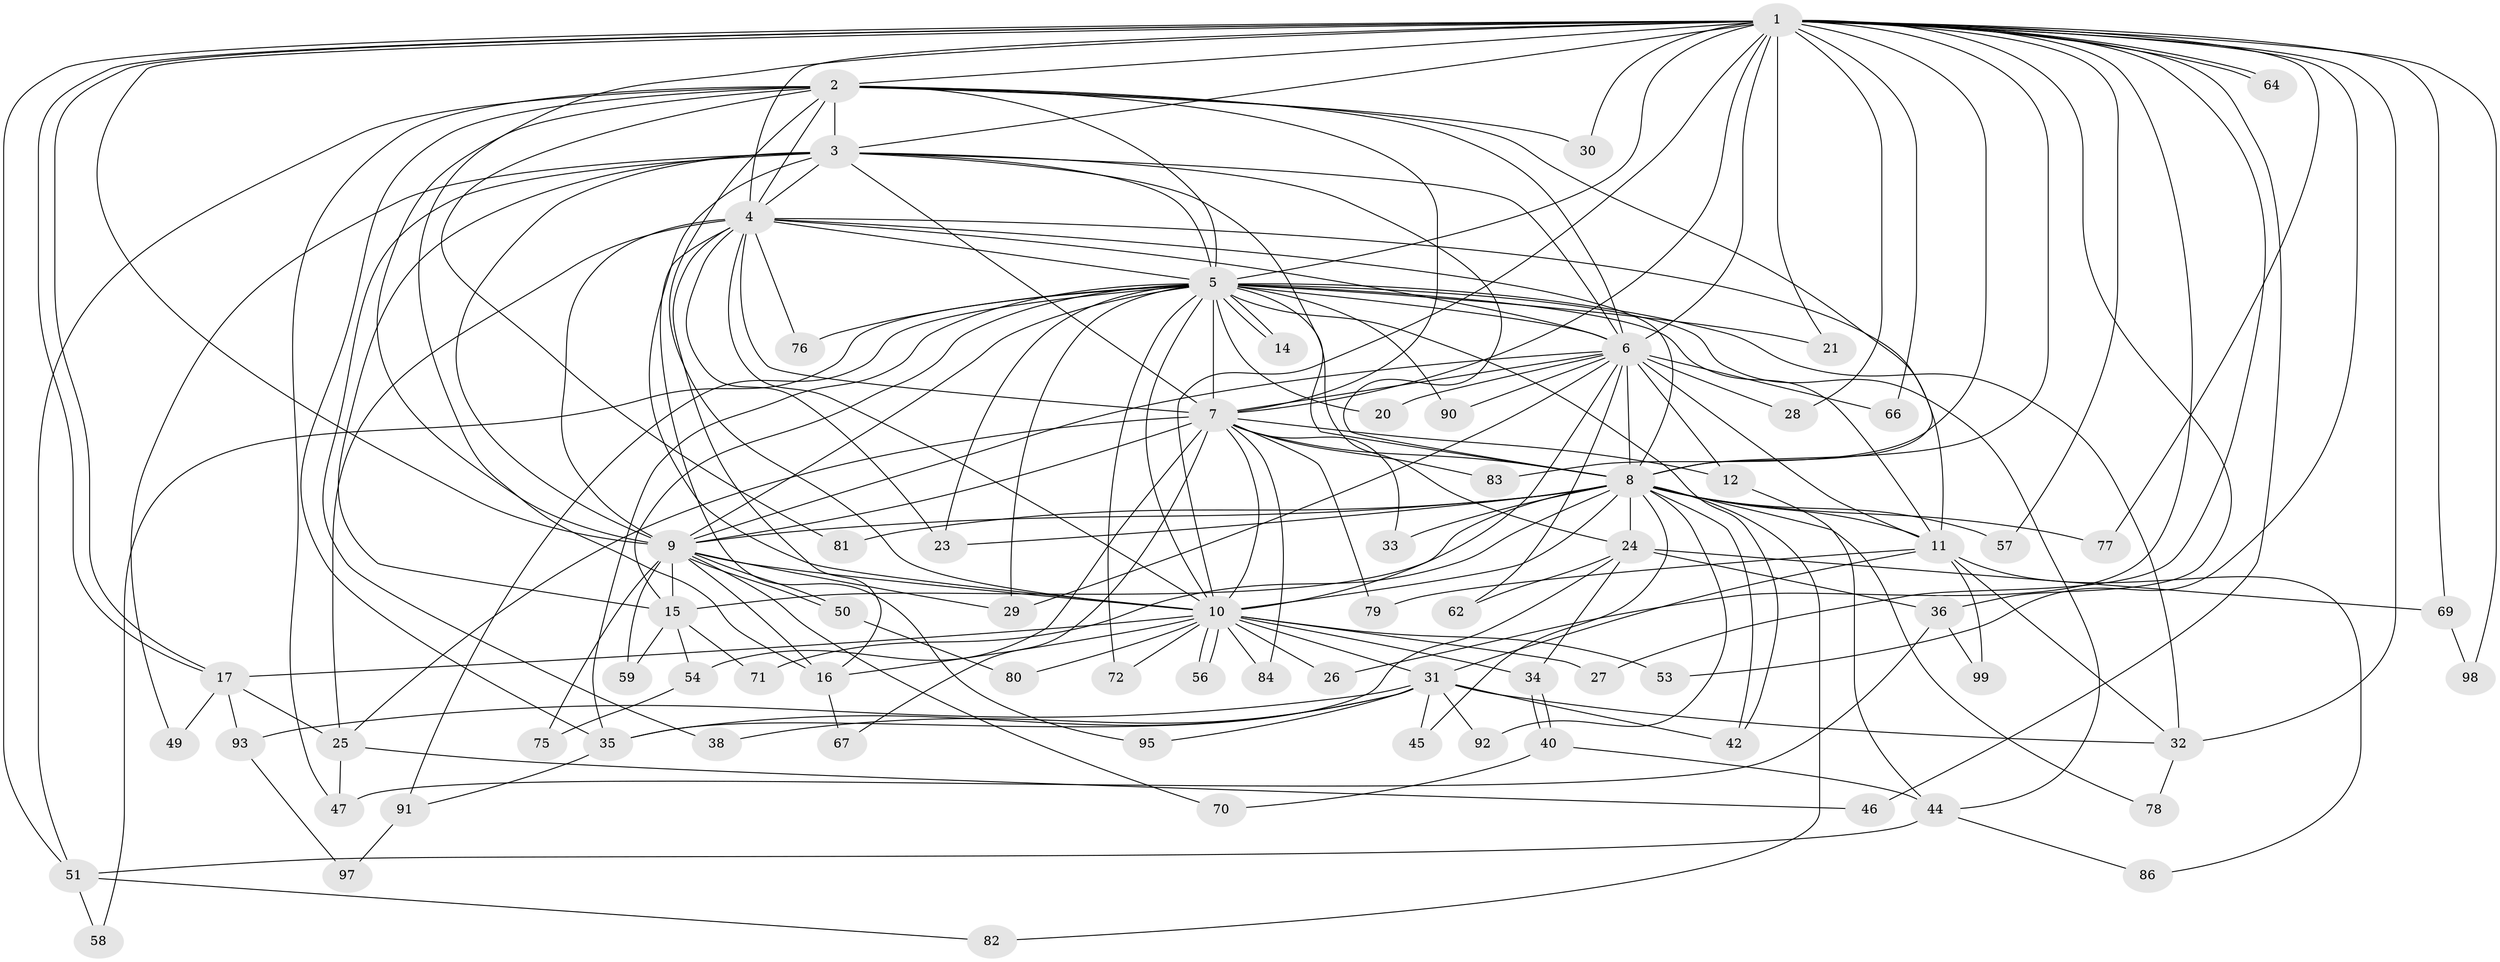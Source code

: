 // original degree distribution, {33: 0.01, 15: 0.01, 14: 0.01, 17: 0.03, 27: 0.01, 24: 0.01, 18: 0.01, 21: 0.01, 8: 0.01, 3: 0.19, 2: 0.57, 6: 0.02, 5: 0.04, 7: 0.01, 9: 0.01, 4: 0.05}
// Generated by graph-tools (version 1.1) at 2025/11/02/21/25 10:11:08]
// undirected, 75 vertices, 193 edges
graph export_dot {
graph [start="1"]
  node [color=gray90,style=filled];
  1 [super="+65"];
  2 [super="+94"];
  3 [super="+74"];
  4 [super="+61"];
  5 [super="+19"];
  6 [super="+52"];
  7 [super="+48"];
  8 [super="+96"];
  9 [super="+85"];
  10 [super="+13"];
  11 [super="+63"];
  12;
  14;
  15 [super="+41"];
  16 [super="+22"];
  17 [super="+18"];
  20;
  21;
  23 [super="+60"];
  24 [super="+88"];
  25 [super="+87"];
  26;
  27;
  28;
  29 [super="+55"];
  30 [super="+89"];
  31 [super="+39"];
  32 [super="+73"];
  33;
  34;
  35 [super="+37"];
  36;
  38;
  40;
  42 [super="+43"];
  44 [super="+100"];
  45;
  46;
  47;
  49;
  50;
  51 [super="+68"];
  53;
  54;
  56;
  57;
  58;
  59;
  62;
  64;
  66;
  67;
  69;
  70;
  71;
  72;
  75;
  76;
  77;
  78;
  79;
  80;
  81;
  82;
  83;
  84;
  86;
  90;
  91;
  92;
  93;
  95;
  97;
  98;
  99;
  1 -- 2;
  1 -- 3;
  1 -- 4 [weight=2];
  1 -- 5;
  1 -- 6 [weight=2];
  1 -- 7 [weight=2];
  1 -- 8;
  1 -- 9;
  1 -- 10;
  1 -- 16;
  1 -- 17;
  1 -- 17;
  1 -- 21;
  1 -- 26;
  1 -- 27;
  1 -- 28;
  1 -- 30;
  1 -- 32;
  1 -- 36;
  1 -- 46;
  1 -- 51;
  1 -- 53;
  1 -- 57;
  1 -- 64;
  1 -- 64;
  1 -- 66;
  1 -- 69;
  1 -- 77;
  1 -- 83;
  1 -- 98;
  2 -- 3;
  2 -- 4;
  2 -- 5;
  2 -- 6;
  2 -- 7;
  2 -- 8;
  2 -- 9;
  2 -- 10;
  2 -- 30 [weight=2];
  2 -- 35;
  2 -- 81;
  2 -- 47;
  2 -- 51;
  3 -- 4 [weight=2];
  3 -- 5;
  3 -- 6;
  3 -- 7;
  3 -- 8;
  3 -- 9;
  3 -- 10;
  3 -- 24;
  3 -- 38;
  3 -- 49;
  3 -- 15;
  4 -- 5;
  4 -- 6;
  4 -- 7;
  4 -- 8;
  4 -- 9;
  4 -- 10;
  4 -- 11;
  4 -- 23;
  4 -- 25;
  4 -- 76;
  4 -- 95;
  4 -- 16;
  5 -- 6;
  5 -- 7;
  5 -- 8;
  5 -- 9;
  5 -- 10 [weight=2];
  5 -- 14;
  5 -- 14;
  5 -- 20;
  5 -- 21;
  5 -- 23;
  5 -- 35;
  5 -- 42;
  5 -- 44;
  5 -- 58;
  5 -- 72;
  5 -- 76;
  5 -- 90;
  5 -- 91;
  5 -- 32;
  5 -- 11;
  5 -- 15;
  5 -- 29;
  6 -- 7;
  6 -- 8;
  6 -- 9;
  6 -- 10;
  6 -- 11;
  6 -- 12;
  6 -- 20;
  6 -- 28;
  6 -- 29;
  6 -- 66;
  6 -- 90;
  6 -- 62;
  7 -- 8;
  7 -- 9;
  7 -- 10;
  7 -- 12;
  7 -- 33;
  7 -- 54;
  7 -- 67;
  7 -- 79;
  7 -- 83;
  7 -- 84;
  7 -- 25;
  8 -- 9 [weight=2];
  8 -- 10;
  8 -- 15;
  8 -- 24;
  8 -- 33;
  8 -- 45;
  8 -- 57;
  8 -- 71;
  8 -- 77;
  8 -- 78;
  8 -- 81;
  8 -- 82;
  8 -- 92;
  8 -- 11;
  8 -- 42;
  8 -- 23;
  9 -- 10;
  9 -- 15;
  9 -- 29;
  9 -- 50;
  9 -- 50;
  9 -- 59;
  9 -- 70;
  9 -- 75;
  9 -- 16;
  10 -- 26;
  10 -- 27;
  10 -- 31;
  10 -- 34;
  10 -- 53;
  10 -- 56;
  10 -- 56;
  10 -- 72;
  10 -- 80;
  10 -- 84;
  10 -- 16;
  10 -- 17;
  11 -- 31;
  11 -- 32;
  11 -- 86;
  11 -- 99;
  11 -- 79;
  12 -- 44;
  15 -- 54;
  15 -- 59;
  15 -- 71;
  16 -- 67;
  17 -- 25;
  17 -- 49;
  17 -- 93;
  24 -- 34;
  24 -- 36;
  24 -- 62;
  24 -- 69;
  24 -- 35;
  25 -- 46;
  25 -- 47;
  31 -- 38;
  31 -- 45;
  31 -- 92;
  31 -- 93;
  31 -- 95;
  31 -- 35;
  31 -- 32;
  31 -- 42;
  32 -- 78;
  34 -- 40;
  34 -- 40;
  35 -- 91;
  36 -- 47;
  36 -- 99;
  40 -- 44;
  40 -- 70;
  44 -- 51;
  44 -- 86;
  50 -- 80;
  51 -- 58;
  51 -- 82;
  54 -- 75;
  69 -- 98;
  91 -- 97;
  93 -- 97;
}
